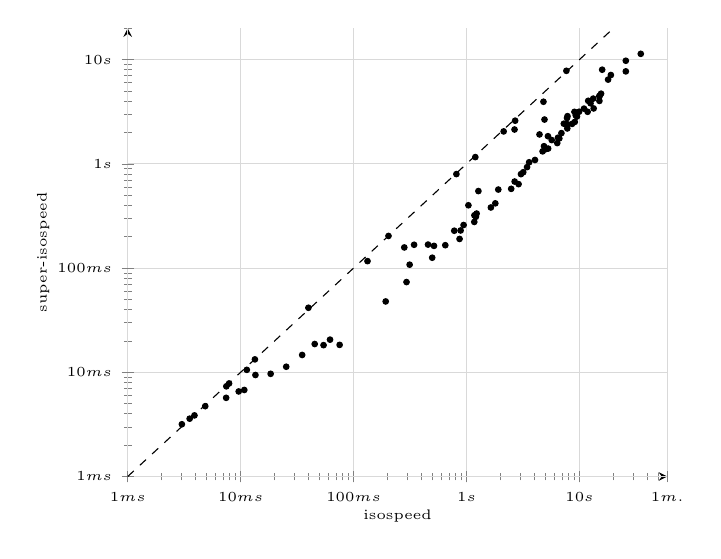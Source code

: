 \begin{tikzpicture}
\begin{axis}[
	font = \tiny,
	axis lines = left,
	axis lines = left,
	grid = major,
	grid style = {draw=gray!30},
	xmode = log,
	ymode = log,
	ymin = 1,
	ymax = 20000,
	xmin = 1,
	xmax = 60000,
	xlabel = {isospeed},
	ylabel = {super-isospeed},
	label shift = {-6pt},
	% log ticks with fixed point,
	xtick = {0.1, 1, 10, 100, 1000, 10000, 100000, 1000000, 10000000},
	ytick = {0.1, 1, 10, 100, 1000, 10000, 100000, 1000000, 10000000},
	xticklabels = \empty,
	yticklabels = \empty,
	extra x ticks = {0.1, 1, 10, 100, 1000, 10000, 60000, 600000, 1800000, 3600000},
	extra x tick labels = {$100 {\mu}s$, $1 ms$, $10 ms$, $100 ms$, $1 s$, $10 s$, $1 m.$, $10 m.$, $30 m.$, $1 h$},
	extra y ticks = {0.1, 1, 10, 100, 1000, 10000, 60000, 600000, 1800000, 3600000},
	extra y tick labels = {$100 {\mu}s$, $1 ms$, $10 ms$, $100 ms$, $1 s$, $10 s$, $1 m.$, $10 m.$, $30 m.$, $1 h$},
]
	\addplot [only marks, mark size=1pt] coordinates {
		(6922.484, 1970.709)
		(15015.766, 4014.039)
		(10971.083, 3385.818)
		(15888.116, 7999.394)
		(1643.159, 381.196)
		(7747.296, 2408.248)
		(25.330, 11.305)
		(9916.044, 3159.988)
		(496.754, 125.650)
		(4902.750, 2659.571)
		(12537.518, 3808.382)
		(75.256, 18.325)
		(34911.145, 11358.555)
		(5281.580, 1400.440)
		(132.823, 116.547)
		(3.901, 3.860)
		(1799.011, 417.679)
		(813.452, 797.393)
		(13359.531, 3399.231)
		(5030.125, 1386.318)
		(3583.136, 1034.819)
		(9028.616, 3152.264)
		(778.841, 228.076)
		(25729.722, 7709.836)
		(515.151, 163.254)
		(5003.459, 1383.068)
		(7802.840, 2184.218)
		(1912.078, 566.382)
		(942.201, 258.760)
		(7.900, 7.814)
		(15534.708, 4710.186)
		(1228.997, 333.310)
		(9279.657, 2916.385)
		(4799.322, 3941.861)
		(2662.082, 2134.100)
		(13.376, 13.300)
		(7835.873, 2865.183)
		(8593.387, 2416.188)
		(456.245, 167.952)
		(3436.027, 929.883)
		(6636.017, 1754.274)
		(5680.365, 1690.193)
		(294.312, 73.392)
		(18975.067, 7113.003)
		(4716.129, 1316.852)
		(2694.967, 2593.161)
		(25741.384, 9750.284)
		(886.854, 229.361)
		(5261.805, 1841.570)
		(4853.195, 1476.338)
		(39.814, 41.599)
		(11805.852, 3157.888)
		(7272.592, 2425.316)
		(7663.041, 7804.148)
		(7763.134, 2373.141)
		(3177.651, 830.686)
		(13.523, 9.419)
		(2890.528, 638.551)
		(6358.429, 1581.676)
		(313.522, 107.774)
		(18.437, 9.669)
		(648.735, 165.662)
		(4.859, 4.732)
		(6456.630, 1781.997)
		(3.018, 3.173)
		(11950.006, 4022.251)
		(9504.565, 2844.925)
		(2668.478, 676.333)
		(61.878, 20.568)
		(2486.139, 575.537)
		(35.058, 14.664)
		(9092.283, 2523.203)
		(1171.459, 277.058)
		(9.615, 6.549)
		(192.542, 47.824)
		(1039.192, 400.288)
		(54.222, 18.221)
		(45.272, 18.678)
		(4427.993, 1914.447)
		(3.536, 3.590)
		(15019.006, 4483.506)
		(10.771, 6.769)
		(281.261, 157.677)
		(1210.319, 310.478)
		(15027.694, 4431.679)
		(11.343, 10.554)
		(1174.534, 320.738)
		(203.802, 203.283)
		(17931.080, 6426.997)
		(343.394, 167.259)
		(867.893, 190.293)
		(7762.820, 2749.763)
		(7.441, 5.687)
		(1196.848, 1160.224)
		(4037.676, 1088.714)
		(7.471, 7.332)
		(1273.622, 547.927)
		(3034.982, 796.429)
		(13238.768, 4224.169)
		(2131.947, 2046.512)
	};
	\addplot+ [mark=none, black, dashed, domain=1:60000] {x};
\end{axis}
\end{tikzpicture}
